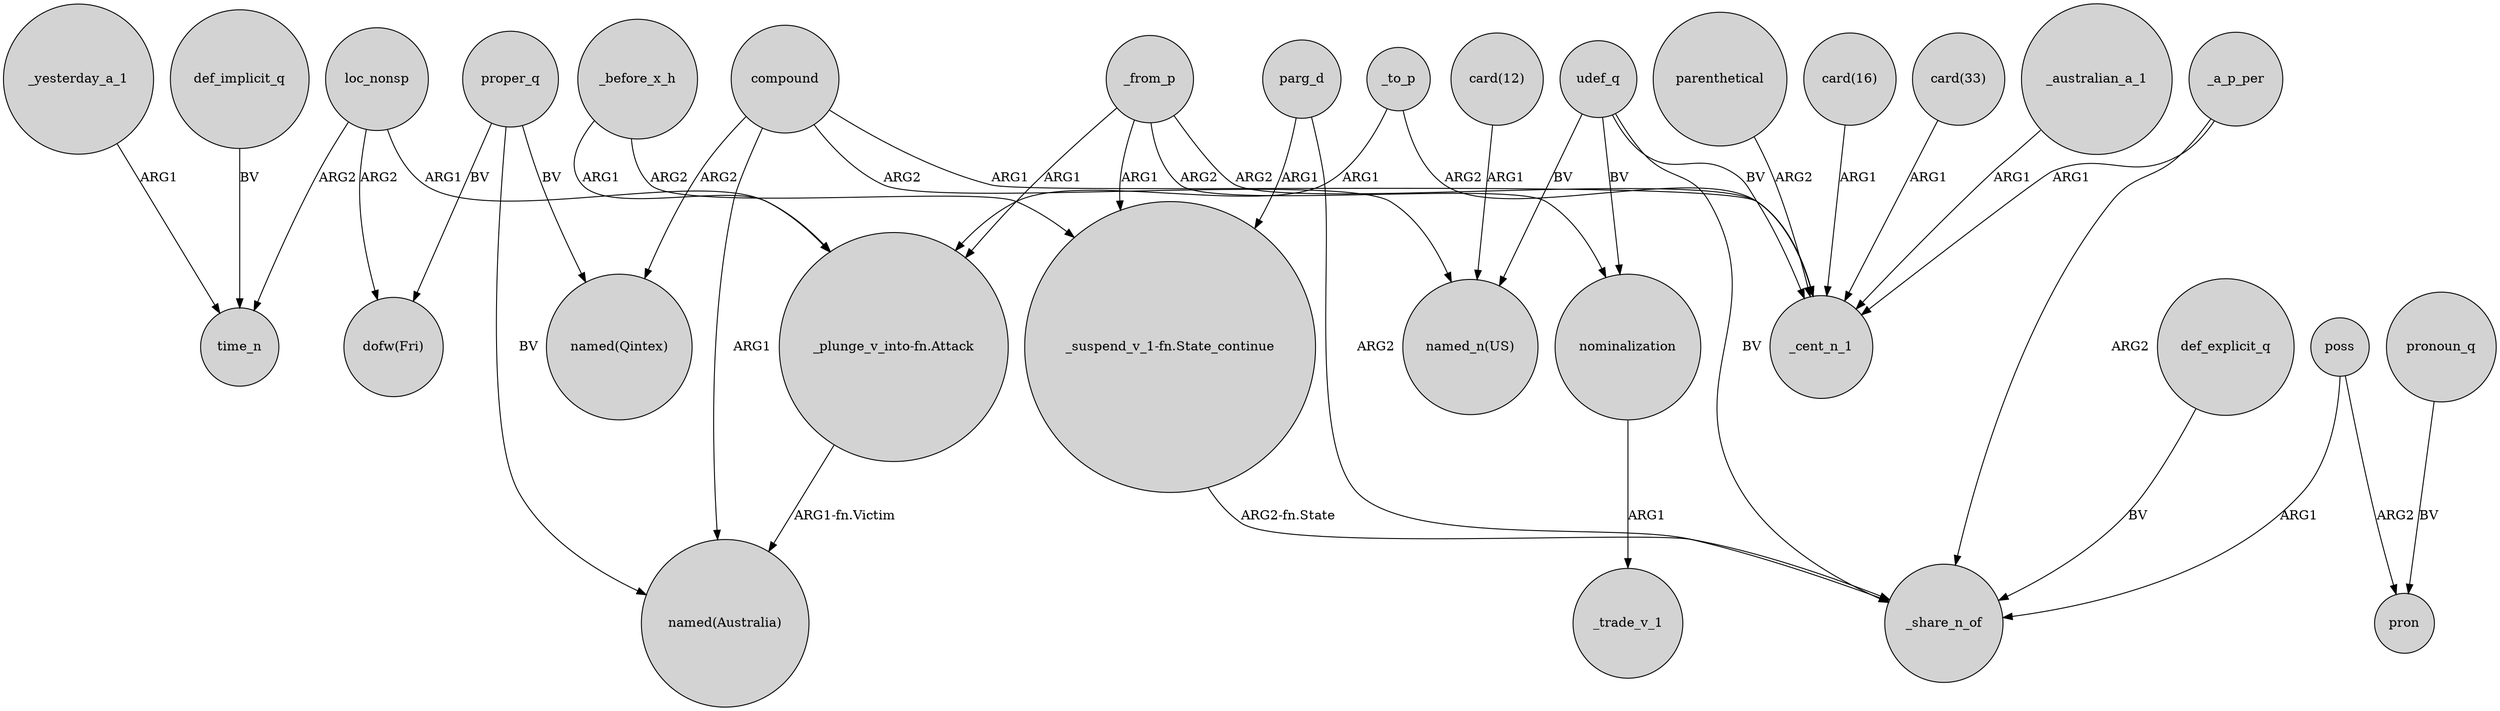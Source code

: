 digraph {
	node [shape=circle style=filled]
	_from_p -> "_plunge_v_into-fn.Attack" [label=ARG1]
	_from_p -> "_suspend_v_1-fn.State_continue" [label=ARG1]
	proper_q -> "dofw(Fri)" [label=BV]
	_a_p_per -> _cent_n_1 [label=ARG1]
	loc_nonsp -> "dofw(Fri)" [label=ARG2]
	_from_p -> _cent_n_1 [label=ARG2]
	parenthetical -> _cent_n_1 [label=ARG2]
	udef_q -> nominalization [label=BV]
	def_explicit_q -> _share_n_of [label=BV]
	"card(16)" -> _cent_n_1 [label=ARG1]
	_yesterday_a_1 -> time_n [label=ARG1]
	proper_q -> "named(Australia)" [label=BV]
	_to_p -> "_plunge_v_into-fn.Attack" [label=ARG1]
	udef_q -> _cent_n_1 [label=BV]
	_from_p -> nominalization [label=ARG2]
	parg_d -> "_suspend_v_1-fn.State_continue" [label=ARG1]
	_before_x_h -> "_suspend_v_1-fn.State_continue" [label=ARG2]
	pronoun_q -> pron [label=BV]
	"card(12)" -> "named_n(US)" [label=ARG1]
	"_suspend_v_1-fn.State_continue" -> _share_n_of [label="ARG2-fn.State"]
	poss -> pron [label=ARG2]
	"card(33)" -> _cent_n_1 [label=ARG1]
	_a_p_per -> _share_n_of [label=ARG2]
	compound -> _cent_n_1 [label=ARG1]
	poss -> _share_n_of [label=ARG1]
	udef_q -> _share_n_of [label=BV]
	_before_x_h -> "_plunge_v_into-fn.Attack" [label=ARG1]
	compound -> "named(Qintex)" [label=ARG2]
	proper_q -> "named(Qintex)" [label=BV]
	"_plunge_v_into-fn.Attack" -> "named(Australia)" [label="ARG1-fn.Victim"]
	_to_p -> _cent_n_1 [label=ARG2]
	_australian_a_1 -> _cent_n_1 [label=ARG1]
	loc_nonsp -> "_plunge_v_into-fn.Attack" [label=ARG1]
	parg_d -> _share_n_of [label=ARG2]
	compound -> "named(Australia)" [label=ARG1]
	loc_nonsp -> time_n [label=ARG2]
	compound -> "named_n(US)" [label=ARG2]
	udef_q -> "named_n(US)" [label=BV]
	def_implicit_q -> time_n [label=BV]
	nominalization -> _trade_v_1 [label=ARG1]
}
